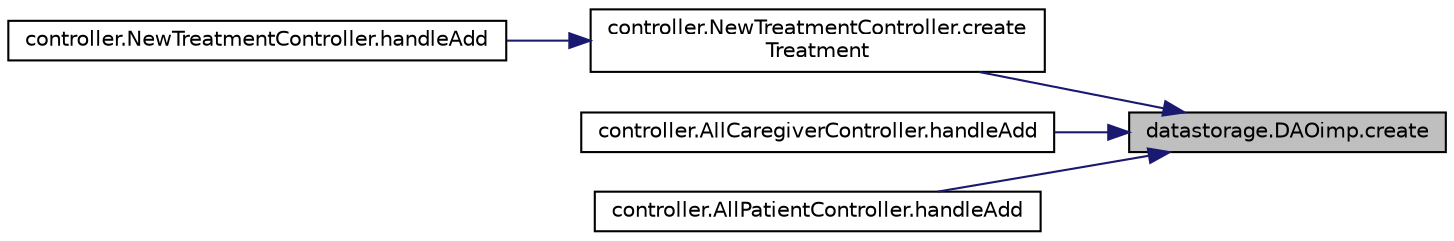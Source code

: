 digraph "datastorage.DAOimp.create"
{
 // LATEX_PDF_SIZE
  edge [fontname="Helvetica",fontsize="10",labelfontname="Helvetica",labelfontsize="10"];
  node [fontname="Helvetica",fontsize="10",shape=record];
  rankdir="RL";
  Node1 [label="datastorage.DAOimp.create",height=0.2,width=0.4,color="black", fillcolor="grey75", style="filled", fontcolor="black",tooltip=" "];
  Node1 -> Node2 [dir="back",color="midnightblue",fontsize="10",style="solid",fontname="Helvetica"];
  Node2 [label="controller.NewTreatmentController.create\lTreatment",height=0.2,width=0.4,color="black", fillcolor="white", style="filled",URL="$classcontroller_1_1_new_treatment_controller.html#aed345eae8c46e95b6983c01b2a03e9b9",tooltip=" "];
  Node2 -> Node3 [dir="back",color="midnightblue",fontsize="10",style="solid",fontname="Helvetica"];
  Node3 [label="controller.NewTreatmentController.handleAdd",height=0.2,width=0.4,color="black", fillcolor="white", style="filled",URL="$classcontroller_1_1_new_treatment_controller.html#a499ea66ebbb38bda3612fa3f619b9cee",tooltip=" "];
  Node1 -> Node4 [dir="back",color="midnightblue",fontsize="10",style="solid",fontname="Helvetica"];
  Node4 [label="controller.AllCaregiverController.handleAdd",height=0.2,width=0.4,color="black", fillcolor="white", style="filled",URL="$classcontroller_1_1_all_caregiver_controller.html#a9d3fae314ae3d2ca5c22caaed80642dc",tooltip=" "];
  Node1 -> Node5 [dir="back",color="midnightblue",fontsize="10",style="solid",fontname="Helvetica"];
  Node5 [label="controller.AllPatientController.handleAdd",height=0.2,width=0.4,color="black", fillcolor="white", style="filled",URL="$classcontroller_1_1_all_patient_controller.html#a788ab9d8748e03242ccf070c4ae2b99c",tooltip=" "];
}
